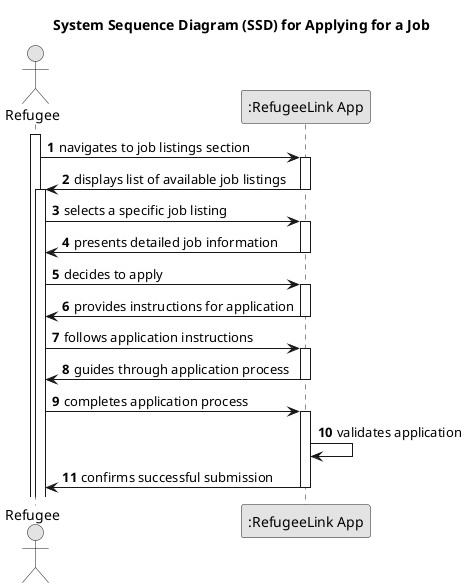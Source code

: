 @startuml
skinparam monochrome true
skinparam packageStyle rectangle
skinparam shadowing false

title System Sequence Diagram (SSD) for Applying for a Job

autonumber

actor Refugee
participant ":RefugeeLink App" as App

activate Refugee
Refugee -> App : navigates to job listings section
activate App
App -> Refugee : displays list of available job listings
deactivate App

activate Refugee
Refugee -> App : selects a specific job listing
activate App
App -> Refugee : presents detailed job information
deactivate App

Refugee -> App : decides to apply
activate App
App -> Refugee : provides instructions for application
deactivate App

Refugee -> App : follows application instructions
activate App
App -> Refugee : guides through application process
deactivate App

Refugee -> App : completes application process
activate App
App -> App : validates application
App -> Refugee : confirms successful submission
deactivate App

@enduml

